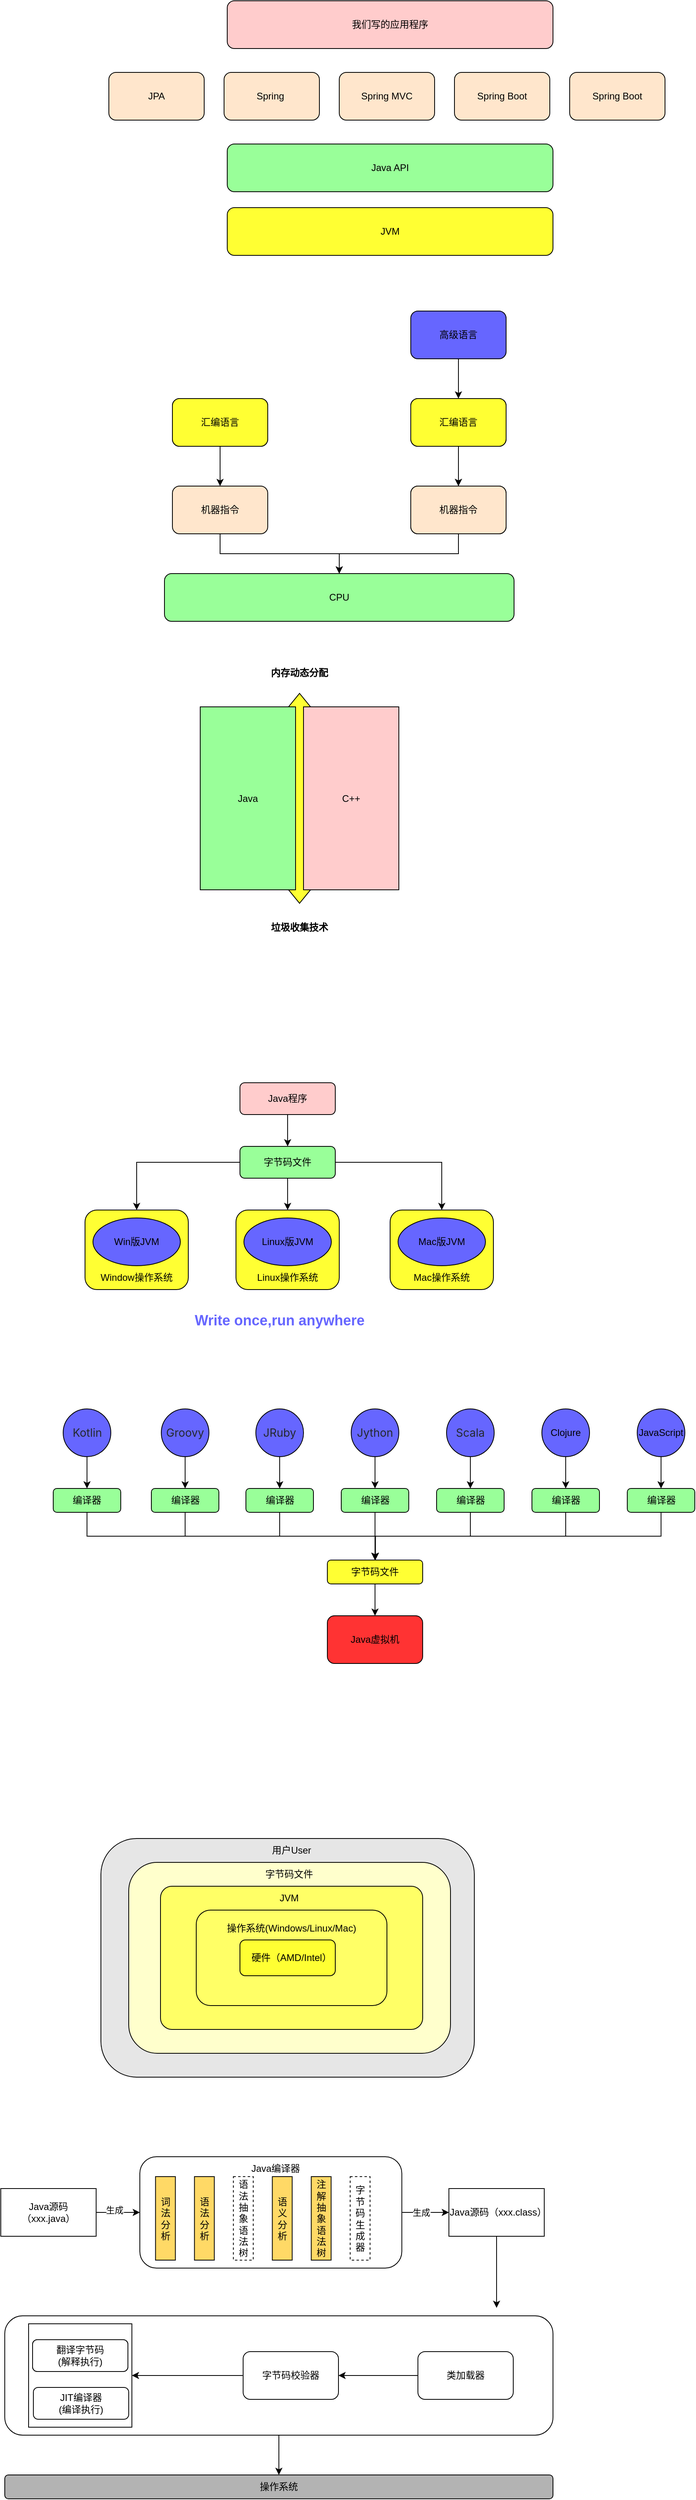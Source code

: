 <mxfile version="24.2.2" type="github">
  <diagram name="第 1 页" id="8We6739aZ9jbnipU2DYZ">
    <mxGraphModel dx="1277" dy="603" grid="1" gridSize="10" guides="1" tooltips="1" connect="1" arrows="1" fold="1" page="0" pageScale="1" pageWidth="827" pageHeight="1169" math="0" shadow="0">
      <root>
        <mxCell id="0" />
        <mxCell id="1" parent="0" />
        <mxCell id="rmrWq9PWjmespnfvRlGW-1" value="我们写的应用程序" style="rounded=1;whiteSpace=wrap;html=1;fillColor=#FFCCCC;" parent="1" vertex="1">
          <mxGeometry x="209" y="110" width="410" height="60" as="geometry" />
        </mxCell>
        <mxCell id="rmrWq9PWjmespnfvRlGW-3" value="Java API" style="rounded=1;whiteSpace=wrap;html=1;fillColor=#99FF99;" parent="1" vertex="1">
          <mxGeometry x="209" y="290" width="410" height="60" as="geometry" />
        </mxCell>
        <mxCell id="rmrWq9PWjmespnfvRlGW-4" value="JVM" style="rounded=1;whiteSpace=wrap;html=1;fillColor=#FFFF33;" parent="1" vertex="1">
          <mxGeometry x="209" y="370" width="410" height="60" as="geometry" />
        </mxCell>
        <mxCell id="rmrWq9PWjmespnfvRlGW-5" value="JPA" style="rounded=1;whiteSpace=wrap;html=1;fillColor=#FFE6CC;" parent="1" vertex="1">
          <mxGeometry x="60" y="200" width="120" height="60" as="geometry" />
        </mxCell>
        <mxCell id="rmrWq9PWjmespnfvRlGW-6" value="Spring&amp;nbsp;" style="rounded=1;whiteSpace=wrap;html=1;fillColor=#FFE6CC;" parent="1" vertex="1">
          <mxGeometry x="205" y="200" width="120" height="60" as="geometry" />
        </mxCell>
        <mxCell id="rmrWq9PWjmespnfvRlGW-7" value="Spring MVC" style="rounded=1;whiteSpace=wrap;html=1;fillColor=#FFE6CC;" parent="1" vertex="1">
          <mxGeometry x="350" y="200" width="120" height="60" as="geometry" />
        </mxCell>
        <mxCell id="rmrWq9PWjmespnfvRlGW-9" value="Spring B&lt;span style=&quot;background-color: initial;&quot;&gt;oot&lt;/span&gt;" style="rounded=1;whiteSpace=wrap;html=1;fillColor=#FFE6CC;" parent="1" vertex="1">
          <mxGeometry x="495" y="200" width="120" height="60" as="geometry" />
        </mxCell>
        <mxCell id="rmrWq9PWjmespnfvRlGW-10" value="Spring B&lt;span style=&quot;background-color: initial;&quot;&gt;oot&lt;/span&gt;" style="rounded=1;whiteSpace=wrap;html=1;fillColor=#FFE6CC;" parent="1" vertex="1">
          <mxGeometry x="640" y="200" width="120" height="60" as="geometry" />
        </mxCell>
        <mxCell id="rmrWq9PWjmespnfvRlGW-13" value="" style="edgeStyle=orthogonalEdgeStyle;rounded=0;orthogonalLoop=1;jettySize=auto;html=1;" parent="1" source="rmrWq9PWjmespnfvRlGW-11" target="rmrWq9PWjmespnfvRlGW-12" edge="1">
          <mxGeometry relative="1" as="geometry" />
        </mxCell>
        <mxCell id="rmrWq9PWjmespnfvRlGW-11" value="汇编语言" style="rounded=1;whiteSpace=wrap;html=1;fillColor=#FFFF33;" parent="1" vertex="1">
          <mxGeometry x="140" y="610" width="120" height="60" as="geometry" />
        </mxCell>
        <mxCell id="rmrWq9PWjmespnfvRlGW-38" style="edgeStyle=orthogonalEdgeStyle;rounded=0;orthogonalLoop=1;jettySize=auto;html=1;entryX=0.5;entryY=0;entryDx=0;entryDy=0;" parent="1" source="rmrWq9PWjmespnfvRlGW-12" target="rmrWq9PWjmespnfvRlGW-23" edge="1">
          <mxGeometry relative="1" as="geometry" />
        </mxCell>
        <mxCell id="rmrWq9PWjmespnfvRlGW-12" value="机器指令" style="rounded=1;whiteSpace=wrap;html=1;fillColor=#FFE6CC;" parent="1" vertex="1">
          <mxGeometry x="140" y="720" width="120" height="60" as="geometry" />
        </mxCell>
        <mxCell id="rmrWq9PWjmespnfvRlGW-23" value="CPU" style="rounded=1;whiteSpace=wrap;html=1;fillColor=#99FF99;" parent="1" vertex="1">
          <mxGeometry x="130" y="830" width="440" height="60" as="geometry" />
        </mxCell>
        <mxCell id="rmrWq9PWjmespnfvRlGW-25" value="汇编语言" style="rounded=1;whiteSpace=wrap;html=1;fillColor=#FFFF33;" parent="1" vertex="1">
          <mxGeometry x="140" y="610" width="120" height="60" as="geometry" />
        </mxCell>
        <mxCell id="rmrWq9PWjmespnfvRlGW-27" value="" style="edgeStyle=orthogonalEdgeStyle;rounded=0;orthogonalLoop=1;jettySize=auto;html=1;" parent="1" source="rmrWq9PWjmespnfvRlGW-28" target="rmrWq9PWjmespnfvRlGW-29" edge="1">
          <mxGeometry relative="1" as="geometry" />
        </mxCell>
        <mxCell id="rmrWq9PWjmespnfvRlGW-28" value="汇编语言" style="rounded=1;whiteSpace=wrap;html=1;fillColor=#FFFF33;" parent="1" vertex="1">
          <mxGeometry x="440" y="610" width="120" height="60" as="geometry" />
        </mxCell>
        <mxCell id="rmrWq9PWjmespnfvRlGW-29" value="机器指令" style="rounded=1;whiteSpace=wrap;html=1;fillColor=#FFE6CC;" parent="1" vertex="1">
          <mxGeometry x="440" y="720" width="120" height="60" as="geometry" />
        </mxCell>
        <mxCell id="rmrWq9PWjmespnfvRlGW-30" value="" style="edgeStyle=orthogonalEdgeStyle;rounded=0;orthogonalLoop=1;jettySize=auto;html=1;" parent="1" source="rmrWq9PWjmespnfvRlGW-31" target="rmrWq9PWjmespnfvRlGW-32" edge="1">
          <mxGeometry relative="1" as="geometry" />
        </mxCell>
        <mxCell id="rmrWq9PWjmespnfvRlGW-31" value="汇编语言" style="rounded=1;whiteSpace=wrap;html=1;fillColor=#FFFF33;" parent="1" vertex="1">
          <mxGeometry x="440" y="610" width="120" height="60" as="geometry" />
        </mxCell>
        <mxCell id="rmrWq9PWjmespnfvRlGW-35" style="edgeStyle=orthogonalEdgeStyle;rounded=0;orthogonalLoop=1;jettySize=auto;html=1;" parent="1" source="rmrWq9PWjmespnfvRlGW-32" target="rmrWq9PWjmespnfvRlGW-23" edge="1">
          <mxGeometry relative="1" as="geometry" />
        </mxCell>
        <mxCell id="rmrWq9PWjmespnfvRlGW-32" value="机器指令" style="rounded=1;whiteSpace=wrap;html=1;fillColor=#FFE6CC;" parent="1" vertex="1">
          <mxGeometry x="440" y="720" width="120" height="60" as="geometry" />
        </mxCell>
        <mxCell id="rmrWq9PWjmespnfvRlGW-34" value="" style="edgeStyle=orthogonalEdgeStyle;rounded=0;orthogonalLoop=1;jettySize=auto;html=1;" parent="1" source="rmrWq9PWjmespnfvRlGW-33" target="rmrWq9PWjmespnfvRlGW-31" edge="1">
          <mxGeometry relative="1" as="geometry" />
        </mxCell>
        <mxCell id="rmrWq9PWjmespnfvRlGW-33" value="高级语言" style="rounded=1;whiteSpace=wrap;html=1;fillColor=#6666FF;" parent="1" vertex="1">
          <mxGeometry x="440" y="500" width="120" height="60" as="geometry" />
        </mxCell>
        <mxCell id="rmrWq9PWjmespnfvRlGW-47" value="" style="shape=flexArrow;endArrow=classic;startArrow=classic;html=1;rounded=0;fillColor=#FFFF33;" parent="1" edge="1">
          <mxGeometry width="100" height="100" relative="1" as="geometry">
            <mxPoint x="300" y="980" as="sourcePoint" />
            <mxPoint x="300" y="1245" as="targetPoint" />
          </mxGeometry>
        </mxCell>
        <mxCell id="rmrWq9PWjmespnfvRlGW-48" value="Java" style="rounded=0;whiteSpace=wrap;html=1;fillColor=#99FF99;" parent="1" vertex="1">
          <mxGeometry x="175" y="997.5" width="120" height="230" as="geometry" />
        </mxCell>
        <mxCell id="rmrWq9PWjmespnfvRlGW-49" value="C++" style="rounded=0;whiteSpace=wrap;html=1;fillColor=#FFCCCC;" parent="1" vertex="1">
          <mxGeometry x="305" y="997.5" width="120" height="230" as="geometry" />
        </mxCell>
        <mxCell id="rmrWq9PWjmespnfvRlGW-51" value="&lt;b&gt;内存动态分配&lt;/b&gt;" style="text;strokeColor=none;align=center;fillColor=none;html=1;verticalAlign=middle;whiteSpace=wrap;rounded=0;" parent="1" vertex="1">
          <mxGeometry x="250" y="940" width="100" height="30" as="geometry" />
        </mxCell>
        <mxCell id="rmrWq9PWjmespnfvRlGW-52" value="&lt;b&gt;垃圾收集技术&lt;/b&gt;" style="text;strokeColor=none;align=center;fillColor=none;html=1;verticalAlign=middle;whiteSpace=wrap;rounded=0;" parent="1" vertex="1">
          <mxGeometry x="250" y="1260" width="100" height="30" as="geometry" />
        </mxCell>
        <mxCell id="pNQhTo0_I335vYCb9Bpn-15" value="" style="edgeStyle=orthogonalEdgeStyle;rounded=0;orthogonalLoop=1;jettySize=auto;html=1;" parent="1" source="pNQhTo0_I335vYCb9Bpn-2" target="pNQhTo0_I335vYCb9Bpn-3" edge="1">
          <mxGeometry relative="1" as="geometry" />
        </mxCell>
        <mxCell id="pNQhTo0_I335vYCb9Bpn-2" value="Java程序" style="rounded=1;whiteSpace=wrap;html=1;fillColor=#FFCCCC;" parent="1" vertex="1">
          <mxGeometry x="225" y="1470" width="120" height="40" as="geometry" />
        </mxCell>
        <mxCell id="pNQhTo0_I335vYCb9Bpn-18" style="edgeStyle=orthogonalEdgeStyle;rounded=0;orthogonalLoop=1;jettySize=auto;html=1;" parent="1" source="pNQhTo0_I335vYCb9Bpn-3" target="pNQhTo0_I335vYCb9Bpn-12" edge="1">
          <mxGeometry relative="1" as="geometry" />
        </mxCell>
        <mxCell id="pNQhTo0_I335vYCb9Bpn-19" style="edgeStyle=orthogonalEdgeStyle;rounded=0;orthogonalLoop=1;jettySize=auto;html=1;entryX=0.5;entryY=0;entryDx=0;entryDy=0;" parent="1" source="pNQhTo0_I335vYCb9Bpn-3" target="pNQhTo0_I335vYCb9Bpn-9" edge="1">
          <mxGeometry relative="1" as="geometry" />
        </mxCell>
        <mxCell id="pNQhTo0_I335vYCb9Bpn-20" style="edgeStyle=orthogonalEdgeStyle;rounded=0;orthogonalLoop=1;jettySize=auto;html=1;entryX=0.5;entryY=0;entryDx=0;entryDy=0;" parent="1" source="pNQhTo0_I335vYCb9Bpn-3" target="pNQhTo0_I335vYCb9Bpn-4" edge="1">
          <mxGeometry relative="1" as="geometry" />
        </mxCell>
        <mxCell id="pNQhTo0_I335vYCb9Bpn-3" value="字节码文件" style="rounded=1;whiteSpace=wrap;html=1;fillColor=#99FF99;" parent="1" vertex="1">
          <mxGeometry x="225" y="1550" width="120" height="40" as="geometry" />
        </mxCell>
        <mxCell id="pNQhTo0_I335vYCb9Bpn-4" value="" style="rounded=1;whiteSpace=wrap;html=1;fillColor=#FFFF33;" parent="1" vertex="1">
          <mxGeometry x="30" y="1630" width="130" height="100" as="geometry" />
        </mxCell>
        <mxCell id="pNQhTo0_I335vYCb9Bpn-7" value="Win版JVM" style="ellipse;whiteSpace=wrap;html=1;fillColor=#6666FF;" parent="1" vertex="1">
          <mxGeometry x="40" y="1640" width="110" height="60" as="geometry" />
        </mxCell>
        <mxCell id="pNQhTo0_I335vYCb9Bpn-8" value="Window操作系统" style="text;strokeColor=none;align=center;fillColor=none;html=1;verticalAlign=middle;whiteSpace=wrap;rounded=0;" parent="1" vertex="1">
          <mxGeometry x="45" y="1700" width="100" height="30" as="geometry" />
        </mxCell>
        <mxCell id="pNQhTo0_I335vYCb9Bpn-9" value="" style="rounded=1;whiteSpace=wrap;html=1;fillColor=#FFFF33;" parent="1" vertex="1">
          <mxGeometry x="220" y="1630" width="130" height="100" as="geometry" />
        </mxCell>
        <mxCell id="pNQhTo0_I335vYCb9Bpn-10" value="Linux版JVM" style="ellipse;whiteSpace=wrap;html=1;fillColor=#6666FF;" parent="1" vertex="1">
          <mxGeometry x="230" y="1640" width="110" height="60" as="geometry" />
        </mxCell>
        <mxCell id="pNQhTo0_I335vYCb9Bpn-11" value="Linux操作系统" style="text;strokeColor=none;align=center;fillColor=none;html=1;verticalAlign=middle;whiteSpace=wrap;rounded=0;" parent="1" vertex="1">
          <mxGeometry x="235" y="1700" width="100" height="30" as="geometry" />
        </mxCell>
        <mxCell id="pNQhTo0_I335vYCb9Bpn-12" value="" style="rounded=1;whiteSpace=wrap;html=1;fillColor=#FFFF33;" parent="1" vertex="1">
          <mxGeometry x="414" y="1630" width="130" height="100" as="geometry" />
        </mxCell>
        <mxCell id="pNQhTo0_I335vYCb9Bpn-13" value="Mac版JVM" style="ellipse;whiteSpace=wrap;html=1;fillColor=#6666FF;" parent="1" vertex="1">
          <mxGeometry x="424" y="1640" width="110" height="60" as="geometry" />
        </mxCell>
        <mxCell id="pNQhTo0_I335vYCb9Bpn-14" value="Mac操作系统" style="text;strokeColor=none;align=center;fillColor=none;html=1;verticalAlign=middle;whiteSpace=wrap;rounded=0;" parent="1" vertex="1">
          <mxGeometry x="429" y="1700" width="100" height="30" as="geometry" />
        </mxCell>
        <mxCell id="pNQhTo0_I335vYCb9Bpn-21" value="&lt;font color=&quot;#6666ff&quot; style=&quot;font-size: 18px;&quot;&gt;&lt;b&gt;Write once,run anywhere&lt;/b&gt;&lt;/font&gt;" style="text;strokeColor=none;align=center;fillColor=none;html=1;verticalAlign=middle;whiteSpace=wrap;rounded=0;" parent="1" vertex="1">
          <mxGeometry x="90" y="1754" width="370" height="30" as="geometry" />
        </mxCell>
        <mxCell id="pNQhTo0_I335vYCb9Bpn-155" style="edgeStyle=orthogonalEdgeStyle;rounded=0;orthogonalLoop=1;jettySize=auto;html=1;exitX=0.5;exitY=1;exitDx=0;exitDy=0;entryX=0.5;entryY=0;entryDx=0;entryDy=0;" parent="1" source="pNQhTo0_I335vYCb9Bpn-135" target="pNQhTo0_I335vYCb9Bpn-136" edge="1">
          <mxGeometry relative="1" as="geometry" />
        </mxCell>
        <mxCell id="pNQhTo0_I335vYCb9Bpn-135" value="字节码文件" style="rounded=1;whiteSpace=wrap;html=1;fillColor=#FFFF33;" parent="1" vertex="1">
          <mxGeometry x="335" y="2070" width="120" height="30" as="geometry" />
        </mxCell>
        <mxCell id="pNQhTo0_I335vYCb9Bpn-136" value="Java虚拟机" style="rounded=1;whiteSpace=wrap;html=1;fillColor=#FF3333;" parent="1" vertex="1">
          <mxGeometry x="335" y="2140" width="120" height="60" as="geometry" />
        </mxCell>
        <mxCell id="pNQhTo0_I335vYCb9Bpn-145" value="K" style="group" parent="1" vertex="1" connectable="0">
          <mxGeometry x="-10" y="1880" width="807.5" height="130" as="geometry" />
        </mxCell>
        <mxCell id="pNQhTo0_I335vYCb9Bpn-49" value="" style="group;verticalAlign=middle;flipH=1;flipV=0;" parent="pNQhTo0_I335vYCb9Bpn-145" vertex="1" connectable="0">
          <mxGeometry width="85" height="130" as="geometry" />
        </mxCell>
        <mxCell id="pNQhTo0_I335vYCb9Bpn-27" style="edgeStyle=orthogonalEdgeStyle;rounded=0;orthogonalLoop=1;jettySize=auto;html=1;entryX=0.5;entryY=0;entryDx=0;entryDy=0;verticalAlign=middle;" parent="pNQhTo0_I335vYCb9Bpn-49" source="pNQhTo0_I335vYCb9Bpn-22" target="pNQhTo0_I335vYCb9Bpn-26" edge="1">
          <mxGeometry relative="1" as="geometry" />
        </mxCell>
        <mxCell id="pNQhTo0_I335vYCb9Bpn-22" value="&lt;span style=&quot;color: rgb(36, 41, 46); font-family: -apple-system, BlinkMacSystemFont, &amp;quot;Segoe UI&amp;quot;, Helvetica, Arial, sans-serif, &amp;quot;Apple Color Emoji&amp;quot;, &amp;quot;Segoe UI Emoji&amp;quot;, &amp;quot;Segoe UI Symbol&amp;quot;; font-size: 14px; text-align: left;&quot;&gt;Kotlin&lt;/span&gt;" style="ellipse;whiteSpace=wrap;html=1;aspect=fixed;fillColor=#6666FF;verticalAlign=middle;" parent="pNQhTo0_I335vYCb9Bpn-49" vertex="1">
          <mxGeometry x="12.5" width="60" height="60" as="geometry" />
        </mxCell>
        <mxCell id="pNQhTo0_I335vYCb9Bpn-26" value="编译器" style="rounded=1;whiteSpace=wrap;html=1;fillColor=#99FF99;verticalAlign=middle;" parent="pNQhTo0_I335vYCb9Bpn-49" vertex="1">
          <mxGeometry y="100" width="85" height="30" as="geometry" />
        </mxCell>
        <mxCell id="pNQhTo0_I335vYCb9Bpn-110" value="" style="group;verticalAlign=middle;flipH=1;flipV=0;" parent="pNQhTo0_I335vYCb9Bpn-145" vertex="1" connectable="0">
          <mxGeometry x="123.5" width="85" height="130" as="geometry" />
        </mxCell>
        <mxCell id="pNQhTo0_I335vYCb9Bpn-111" style="edgeStyle=orthogonalEdgeStyle;rounded=0;orthogonalLoop=1;jettySize=auto;html=1;entryX=0.5;entryY=0;entryDx=0;entryDy=0;verticalAlign=middle;" parent="pNQhTo0_I335vYCb9Bpn-110" source="pNQhTo0_I335vYCb9Bpn-112" target="pNQhTo0_I335vYCb9Bpn-113" edge="1">
          <mxGeometry relative="1" as="geometry" />
        </mxCell>
        <mxCell id="pNQhTo0_I335vYCb9Bpn-112" value="&lt;span style=&quot;color: rgb(36, 41, 46); font-family: -apple-system, BlinkMacSystemFont, &amp;quot;Segoe UI&amp;quot;, Helvetica, Arial, sans-serif, &amp;quot;Apple Color Emoji&amp;quot;, &amp;quot;Segoe UI Emoji&amp;quot;, &amp;quot;Segoe UI Symbol&amp;quot;; font-size: 14px; text-align: left;&quot;&gt;Groovy&lt;/span&gt;" style="ellipse;whiteSpace=wrap;html=1;aspect=fixed;fillColor=#6666FF;verticalAlign=middle;" parent="pNQhTo0_I335vYCb9Bpn-110" vertex="1">
          <mxGeometry x="12.5" width="60" height="60" as="geometry" />
        </mxCell>
        <mxCell id="pNQhTo0_I335vYCb9Bpn-113" value="编译器" style="rounded=1;whiteSpace=wrap;html=1;fillColor=#99FF99;verticalAlign=middle;" parent="pNQhTo0_I335vYCb9Bpn-110" vertex="1">
          <mxGeometry y="100" width="85" height="30" as="geometry" />
        </mxCell>
        <mxCell id="pNQhTo0_I335vYCb9Bpn-114" value="" style="group;verticalAlign=middle;flipH=1;flipV=0;" parent="pNQhTo0_I335vYCb9Bpn-145" vertex="1" connectable="0">
          <mxGeometry x="242.5" width="85" height="130" as="geometry" />
        </mxCell>
        <mxCell id="pNQhTo0_I335vYCb9Bpn-115" style="edgeStyle=orthogonalEdgeStyle;rounded=0;orthogonalLoop=1;jettySize=auto;html=1;entryX=0.5;entryY=0;entryDx=0;entryDy=0;verticalAlign=middle;" parent="pNQhTo0_I335vYCb9Bpn-114" source="pNQhTo0_I335vYCb9Bpn-116" target="pNQhTo0_I335vYCb9Bpn-117" edge="1">
          <mxGeometry relative="1" as="geometry" />
        </mxCell>
        <mxCell id="pNQhTo0_I335vYCb9Bpn-116" value="&lt;span style=&quot;color: rgb(36, 41, 46); font-family: -apple-system, BlinkMacSystemFont, &amp;quot;Segoe UI&amp;quot;, Helvetica, Arial, sans-serif, &amp;quot;Apple Color Emoji&amp;quot;, &amp;quot;Segoe UI Emoji&amp;quot;, &amp;quot;Segoe UI Symbol&amp;quot;; font-size: 14px; text-align: left;&quot;&gt;JRuby&lt;/span&gt;" style="ellipse;whiteSpace=wrap;html=1;aspect=fixed;fillColor=#6666FF;verticalAlign=middle;" parent="pNQhTo0_I335vYCb9Bpn-114" vertex="1">
          <mxGeometry x="12.5" width="60" height="60" as="geometry" />
        </mxCell>
        <mxCell id="pNQhTo0_I335vYCb9Bpn-117" value="编译器" style="rounded=1;whiteSpace=wrap;html=1;fillColor=#99FF99;verticalAlign=middle;" parent="pNQhTo0_I335vYCb9Bpn-114" vertex="1">
          <mxGeometry y="100" width="85" height="30" as="geometry" />
        </mxCell>
        <mxCell id="pNQhTo0_I335vYCb9Bpn-118" value="" style="group;verticalAlign=middle;flipH=1;flipV=0;" parent="pNQhTo0_I335vYCb9Bpn-145" vertex="1" connectable="0">
          <mxGeometry x="602.5" width="85" height="130" as="geometry" />
        </mxCell>
        <mxCell id="pNQhTo0_I335vYCb9Bpn-119" style="edgeStyle=orthogonalEdgeStyle;rounded=0;orthogonalLoop=1;jettySize=auto;html=1;entryX=0.5;entryY=0;entryDx=0;entryDy=0;verticalAlign=middle;" parent="pNQhTo0_I335vYCb9Bpn-118" source="pNQhTo0_I335vYCb9Bpn-120" target="pNQhTo0_I335vYCb9Bpn-121" edge="1">
          <mxGeometry relative="1" as="geometry" />
        </mxCell>
        <mxCell id="pNQhTo0_I335vYCb9Bpn-120" value="Clojure" style="ellipse;whiteSpace=wrap;html=1;aspect=fixed;fillColor=#6666FF;verticalAlign=middle;" parent="pNQhTo0_I335vYCb9Bpn-118" vertex="1">
          <mxGeometry x="12.5" width="60" height="60" as="geometry" />
        </mxCell>
        <mxCell id="pNQhTo0_I335vYCb9Bpn-121" value="编译器" style="rounded=1;whiteSpace=wrap;html=1;fillColor=#99FF99;verticalAlign=middle;" parent="pNQhTo0_I335vYCb9Bpn-118" vertex="1">
          <mxGeometry y="100" width="85" height="30" as="geometry" />
        </mxCell>
        <mxCell id="pNQhTo0_I335vYCb9Bpn-122" value="" style="group;verticalAlign=middle;flipH=1;flipV=0;" parent="pNQhTo0_I335vYCb9Bpn-145" vertex="1" connectable="0">
          <mxGeometry x="362.5" width="85" height="130" as="geometry" />
        </mxCell>
        <mxCell id="pNQhTo0_I335vYCb9Bpn-123" style="edgeStyle=orthogonalEdgeStyle;rounded=0;orthogonalLoop=1;jettySize=auto;html=1;entryX=0.5;entryY=0;entryDx=0;entryDy=0;verticalAlign=middle;" parent="pNQhTo0_I335vYCb9Bpn-122" source="pNQhTo0_I335vYCb9Bpn-124" target="pNQhTo0_I335vYCb9Bpn-125" edge="1">
          <mxGeometry relative="1" as="geometry" />
        </mxCell>
        <mxCell id="pNQhTo0_I335vYCb9Bpn-124" value="&lt;span style=&quot;color: rgb(36, 41, 46); font-family: -apple-system, BlinkMacSystemFont, &amp;quot;Segoe UI&amp;quot;, Helvetica, Arial, sans-serif, &amp;quot;Apple Color Emoji&amp;quot;, &amp;quot;Segoe UI Emoji&amp;quot;, &amp;quot;Segoe UI Symbol&amp;quot;; font-size: 14px; text-align: left;&quot;&gt;Jython&lt;/span&gt;" style="ellipse;whiteSpace=wrap;html=1;aspect=fixed;fillColor=#6666FF;verticalAlign=middle;" parent="pNQhTo0_I335vYCb9Bpn-122" vertex="1">
          <mxGeometry x="12.5" width="60" height="60" as="geometry" />
        </mxCell>
        <mxCell id="pNQhTo0_I335vYCb9Bpn-125" value="编译器" style="rounded=1;whiteSpace=wrap;html=1;fillColor=#99FF99;verticalAlign=middle;" parent="pNQhTo0_I335vYCb9Bpn-122" vertex="1">
          <mxGeometry y="100" width="85" height="30" as="geometry" />
        </mxCell>
        <mxCell id="pNQhTo0_I335vYCb9Bpn-126" value="" style="group;verticalAlign=middle;flipH=1;flipV=0;" parent="pNQhTo0_I335vYCb9Bpn-145" vertex="1" connectable="0">
          <mxGeometry x="482.5" width="85" height="130" as="geometry" />
        </mxCell>
        <mxCell id="pNQhTo0_I335vYCb9Bpn-127" style="edgeStyle=orthogonalEdgeStyle;rounded=0;orthogonalLoop=1;jettySize=auto;html=1;entryX=0.5;entryY=0;entryDx=0;entryDy=0;verticalAlign=middle;" parent="pNQhTo0_I335vYCb9Bpn-126" source="pNQhTo0_I335vYCb9Bpn-128" target="pNQhTo0_I335vYCb9Bpn-129" edge="1">
          <mxGeometry relative="1" as="geometry" />
        </mxCell>
        <mxCell id="pNQhTo0_I335vYCb9Bpn-128" value="&lt;span style=&quot;color: rgb(36, 41, 46); font-family: -apple-system, BlinkMacSystemFont, &amp;quot;Segoe UI&amp;quot;, Helvetica, Arial, sans-serif, &amp;quot;Apple Color Emoji&amp;quot;, &amp;quot;Segoe UI Emoji&amp;quot;, &amp;quot;Segoe UI Symbol&amp;quot;; font-size: 14px; text-align: left;&quot;&gt;Scala&lt;/span&gt;" style="ellipse;whiteSpace=wrap;html=1;aspect=fixed;fillColor=#6666FF;verticalAlign=middle;" parent="pNQhTo0_I335vYCb9Bpn-126" vertex="1">
          <mxGeometry x="12.5" width="60" height="60" as="geometry" />
        </mxCell>
        <mxCell id="pNQhTo0_I335vYCb9Bpn-129" value="编译器" style="rounded=1;whiteSpace=wrap;html=1;fillColor=#99FF99;verticalAlign=middle;" parent="pNQhTo0_I335vYCb9Bpn-126" vertex="1">
          <mxGeometry y="100" width="85" height="30" as="geometry" />
        </mxCell>
        <mxCell id="pNQhTo0_I335vYCb9Bpn-130" value="" style="group;verticalAlign=middle;flipH=1;flipV=0;" parent="pNQhTo0_I335vYCb9Bpn-145" vertex="1" connectable="0">
          <mxGeometry x="722.5" width="85" height="130" as="geometry" />
        </mxCell>
        <mxCell id="pNQhTo0_I335vYCb9Bpn-131" style="edgeStyle=orthogonalEdgeStyle;rounded=0;orthogonalLoop=1;jettySize=auto;html=1;entryX=0.5;entryY=0;entryDx=0;entryDy=0;verticalAlign=middle;" parent="pNQhTo0_I335vYCb9Bpn-130" source="pNQhTo0_I335vYCb9Bpn-132" target="pNQhTo0_I335vYCb9Bpn-133" edge="1">
          <mxGeometry relative="1" as="geometry" />
        </mxCell>
        <mxCell id="pNQhTo0_I335vYCb9Bpn-132" value="JavaScript" style="ellipse;whiteSpace=wrap;html=1;aspect=fixed;fillColor=#6666FF;verticalAlign=middle;" parent="pNQhTo0_I335vYCb9Bpn-130" vertex="1">
          <mxGeometry x="12.5" width="60" height="60" as="geometry" />
        </mxCell>
        <mxCell id="pNQhTo0_I335vYCb9Bpn-133" value="编译器" style="rounded=1;whiteSpace=wrap;html=1;fillColor=#99FF99;verticalAlign=middle;" parent="pNQhTo0_I335vYCb9Bpn-130" vertex="1">
          <mxGeometry y="100" width="85" height="30" as="geometry" />
        </mxCell>
        <mxCell id="pNQhTo0_I335vYCb9Bpn-146" style="edgeStyle=orthogonalEdgeStyle;rounded=0;orthogonalLoop=1;jettySize=auto;html=1;exitX=0.5;exitY=1;exitDx=0;exitDy=0;" parent="1" source="pNQhTo0_I335vYCb9Bpn-135" target="pNQhTo0_I335vYCb9Bpn-135" edge="1">
          <mxGeometry relative="1" as="geometry" />
        </mxCell>
        <mxCell id="pNQhTo0_I335vYCb9Bpn-147" style="edgeStyle=orthogonalEdgeStyle;rounded=0;orthogonalLoop=1;jettySize=auto;html=1;entryX=0.5;entryY=0;entryDx=0;entryDy=0;" parent="1" source="pNQhTo0_I335vYCb9Bpn-125" target="pNQhTo0_I335vYCb9Bpn-135" edge="1">
          <mxGeometry relative="1" as="geometry" />
        </mxCell>
        <mxCell id="pNQhTo0_I335vYCb9Bpn-148" style="edgeStyle=orthogonalEdgeStyle;rounded=0;orthogonalLoop=1;jettySize=auto;html=1;entryX=0.5;entryY=0;entryDx=0;entryDy=0;" parent="1" source="pNQhTo0_I335vYCb9Bpn-129" target="pNQhTo0_I335vYCb9Bpn-135" edge="1">
          <mxGeometry relative="1" as="geometry">
            <Array as="points">
              <mxPoint x="515.5" y="2040" />
              <mxPoint x="395.5" y="2040" />
            </Array>
          </mxGeometry>
        </mxCell>
        <mxCell id="pNQhTo0_I335vYCb9Bpn-149" style="edgeStyle=orthogonalEdgeStyle;rounded=0;orthogonalLoop=1;jettySize=auto;html=1;entryX=0.5;entryY=0;entryDx=0;entryDy=0;" parent="1" source="pNQhTo0_I335vYCb9Bpn-121" target="pNQhTo0_I335vYCb9Bpn-135" edge="1">
          <mxGeometry relative="1" as="geometry">
            <Array as="points">
              <mxPoint x="635.5" y="2040" />
              <mxPoint x="395.5" y="2040" />
            </Array>
          </mxGeometry>
        </mxCell>
        <mxCell id="pNQhTo0_I335vYCb9Bpn-150" style="edgeStyle=orthogonalEdgeStyle;rounded=0;orthogonalLoop=1;jettySize=auto;html=1;entryX=0.5;entryY=0;entryDx=0;entryDy=0;" parent="1" source="pNQhTo0_I335vYCb9Bpn-133" target="pNQhTo0_I335vYCb9Bpn-135" edge="1">
          <mxGeometry relative="1" as="geometry">
            <Array as="points">
              <mxPoint x="755.5" y="2040" />
              <mxPoint x="395.5" y="2040" />
            </Array>
          </mxGeometry>
        </mxCell>
        <mxCell id="pNQhTo0_I335vYCb9Bpn-151" style="edgeStyle=orthogonalEdgeStyle;rounded=0;orthogonalLoop=1;jettySize=auto;html=1;entryX=0.5;entryY=0;entryDx=0;entryDy=0;" parent="1" source="pNQhTo0_I335vYCb9Bpn-117" target="pNQhTo0_I335vYCb9Bpn-135" edge="1">
          <mxGeometry relative="1" as="geometry">
            <Array as="points">
              <mxPoint x="275.5" y="2040" />
              <mxPoint x="395.5" y="2040" />
            </Array>
          </mxGeometry>
        </mxCell>
        <mxCell id="pNQhTo0_I335vYCb9Bpn-152" style="edgeStyle=orthogonalEdgeStyle;rounded=0;orthogonalLoop=1;jettySize=auto;html=1;entryX=0.5;entryY=0;entryDx=0;entryDy=0;" parent="1" source="pNQhTo0_I335vYCb9Bpn-113" target="pNQhTo0_I335vYCb9Bpn-135" edge="1">
          <mxGeometry relative="1" as="geometry">
            <Array as="points">
              <mxPoint x="156.5" y="2040" />
              <mxPoint x="395.5" y="2040" />
            </Array>
          </mxGeometry>
        </mxCell>
        <mxCell id="pNQhTo0_I335vYCb9Bpn-153" style="edgeStyle=orthogonalEdgeStyle;rounded=0;orthogonalLoop=1;jettySize=auto;html=1;" parent="1" source="pNQhTo0_I335vYCb9Bpn-26" target="pNQhTo0_I335vYCb9Bpn-135" edge="1">
          <mxGeometry relative="1" as="geometry">
            <Array as="points">
              <mxPoint x="32.5" y="2040" />
              <mxPoint x="395.5" y="2040" />
            </Array>
          </mxGeometry>
        </mxCell>
        <mxCell id="pNQhTo0_I335vYCb9Bpn-156" value="" style="rounded=1;whiteSpace=wrap;html=1;fillColor=#E6E6E6;" parent="1" vertex="1">
          <mxGeometry x="50" y="2420" width="470" height="300" as="geometry" />
        </mxCell>
        <mxCell id="pNQhTo0_I335vYCb9Bpn-157" value="" style="rounded=1;whiteSpace=wrap;html=1;fillColor=#FFFFCC;" parent="1" vertex="1">
          <mxGeometry x="85" y="2450" width="405" height="240" as="geometry" />
        </mxCell>
        <mxCell id="pNQhTo0_I335vYCb9Bpn-158" value="" style="rounded=1;whiteSpace=wrap;html=1;arcSize=8;fillColor=#FFFF66;" parent="1" vertex="1">
          <mxGeometry x="125" y="2480" width="330" height="180" as="geometry" />
        </mxCell>
        <mxCell id="pNQhTo0_I335vYCb9Bpn-159" value="" style="rounded=1;whiteSpace=wrap;html=1;fillColor=#FFFF66;" parent="1" vertex="1">
          <mxGeometry x="170" y="2510" width="240" height="120" as="geometry" />
        </mxCell>
        <mxCell id="pNQhTo0_I335vYCb9Bpn-160" value="" style="rounded=1;whiteSpace=wrap;html=1;fillColor=#FFFF33;" parent="1" vertex="1">
          <mxGeometry x="225" y="2547.5" width="120" height="45" as="geometry" />
        </mxCell>
        <mxCell id="pNQhTo0_I335vYCb9Bpn-161" value="用户User" style="text;strokeColor=none;align=center;fillColor=none;html=1;verticalAlign=middle;whiteSpace=wrap;rounded=0;" parent="1" vertex="1">
          <mxGeometry x="260" y="2420" width="60" height="30" as="geometry" />
        </mxCell>
        <mxCell id="pNQhTo0_I335vYCb9Bpn-162" value="字节码文件" style="text;strokeColor=none;align=center;fillColor=none;html=1;verticalAlign=middle;whiteSpace=wrap;rounded=0;" parent="1" vertex="1">
          <mxGeometry x="248.75" y="2450" width="76.25" height="30" as="geometry" />
        </mxCell>
        <mxCell id="pNQhTo0_I335vYCb9Bpn-163" value="JVM" style="text;strokeColor=none;align=center;fillColor=none;html=1;verticalAlign=middle;whiteSpace=wrap;rounded=0;" parent="1" vertex="1">
          <mxGeometry x="256.88" y="2480" width="60" height="30" as="geometry" />
        </mxCell>
        <mxCell id="pNQhTo0_I335vYCb9Bpn-165" value="操作系统(Windows/Linux/Mac)" style="text;strokeColor=none;align=center;fillColor=none;html=1;verticalAlign=middle;whiteSpace=wrap;rounded=0;" parent="1" vertex="1">
          <mxGeometry x="205" y="2517.5" width="170" height="30" as="geometry" />
        </mxCell>
        <mxCell id="pNQhTo0_I335vYCb9Bpn-166" value="硬件（AMD/Intel）" style="text;strokeColor=none;align=center;fillColor=none;html=1;verticalAlign=middle;whiteSpace=wrap;rounded=0;" parent="1" vertex="1">
          <mxGeometry x="220" y="2555" width="140" height="30" as="geometry" />
        </mxCell>
        <mxCell id="vAEVp0QOv_r_S5FDhxBx-30" style="edgeStyle=orthogonalEdgeStyle;rounded=0;orthogonalLoop=1;jettySize=auto;html=1;entryX=0;entryY=0.5;entryDx=0;entryDy=0;" edge="1" parent="1" source="vAEVp0QOv_r_S5FDhxBx-1" target="vAEVp0QOv_r_S5FDhxBx-2">
          <mxGeometry relative="1" as="geometry" />
        </mxCell>
        <mxCell id="vAEVp0QOv_r_S5FDhxBx-31" value="生成" style="edgeLabel;html=1;align=center;verticalAlign=middle;resizable=0;points=[];" vertex="1" connectable="0" parent="vAEVp0QOv_r_S5FDhxBx-30">
          <mxGeometry x="-0.176" y="3" relative="1" as="geometry">
            <mxPoint as="offset" />
          </mxGeometry>
        </mxCell>
        <mxCell id="vAEVp0QOv_r_S5FDhxBx-1" value="Java源码&lt;br&gt;（xxx.java）" style="rounded=0;whiteSpace=wrap;html=1;" vertex="1" parent="1">
          <mxGeometry x="-76" y="2860" width="120" height="60" as="geometry" />
        </mxCell>
        <mxCell id="vAEVp0QOv_r_S5FDhxBx-29" style="edgeStyle=orthogonalEdgeStyle;rounded=0;orthogonalLoop=1;jettySize=auto;html=1;entryX=0;entryY=0.5;entryDx=0;entryDy=0;" edge="1" parent="1" source="vAEVp0QOv_r_S5FDhxBx-2" target="vAEVp0QOv_r_S5FDhxBx-11">
          <mxGeometry relative="1" as="geometry" />
        </mxCell>
        <mxCell id="vAEVp0QOv_r_S5FDhxBx-32" value="生成" style="edgeLabel;html=1;align=center;verticalAlign=middle;resizable=0;points=[];" vertex="1" connectable="0" parent="vAEVp0QOv_r_S5FDhxBx-29">
          <mxGeometry x="-0.193" relative="1" as="geometry">
            <mxPoint as="offset" />
          </mxGeometry>
        </mxCell>
        <mxCell id="vAEVp0QOv_r_S5FDhxBx-2" value="" style="rounded=1;whiteSpace=wrap;html=1;" vertex="1" parent="1">
          <mxGeometry x="99" y="2820" width="329.75" height="140" as="geometry" />
        </mxCell>
        <mxCell id="vAEVp0QOv_r_S5FDhxBx-3" value="&lt;div&gt;词法&lt;/div&gt;&lt;div&gt;分&lt;/div&gt;&lt;div&gt;析&lt;/div&gt;" style="rounded=0;whiteSpace=wrap;html=1;fillColor=#FFD966;" vertex="1" parent="1">
          <mxGeometry x="118.75" y="2845" width="25" height="105" as="geometry" />
        </mxCell>
        <mxCell id="vAEVp0QOv_r_S5FDhxBx-10" value="Java编译器" style="text;strokeColor=none;align=center;fillColor=none;html=1;verticalAlign=middle;whiteSpace=wrap;rounded=0;" vertex="1" parent="1">
          <mxGeometry x="229.75" y="2820" width="80" height="30" as="geometry" />
        </mxCell>
        <mxCell id="vAEVp0QOv_r_S5FDhxBx-33" style="edgeStyle=orthogonalEdgeStyle;rounded=0;orthogonalLoop=1;jettySize=auto;html=1;exitX=0.5;exitY=1;exitDx=0;exitDy=0;" edge="1" parent="1" source="vAEVp0QOv_r_S5FDhxBx-11">
          <mxGeometry relative="1" as="geometry">
            <mxPoint x="548" y="3010" as="targetPoint" />
          </mxGeometry>
        </mxCell>
        <mxCell id="vAEVp0QOv_r_S5FDhxBx-11" value="Java源码（xxx.class）" style="rounded=0;whiteSpace=wrap;html=1;" vertex="1" parent="1">
          <mxGeometry x="488" y="2860" width="120" height="60" as="geometry" />
        </mxCell>
        <mxCell id="vAEVp0QOv_r_S5FDhxBx-45" value="" style="edgeStyle=orthogonalEdgeStyle;rounded=0;orthogonalLoop=1;jettySize=auto;html=1;" edge="1" parent="1" source="vAEVp0QOv_r_S5FDhxBx-13" target="vAEVp0QOv_r_S5FDhxBx-44">
          <mxGeometry relative="1" as="geometry" />
        </mxCell>
        <mxCell id="vAEVp0QOv_r_S5FDhxBx-13" value="" style="rounded=1;whiteSpace=wrap;html=1;" vertex="1" parent="1">
          <mxGeometry x="-71" y="3020" width="690" height="150" as="geometry" />
        </mxCell>
        <mxCell id="vAEVp0QOv_r_S5FDhxBx-15" value="语&lt;div&gt;法&lt;/div&gt;&lt;div&gt;分&lt;/div&gt;&lt;div&gt;析&lt;/div&gt;" style="rounded=0;whiteSpace=wrap;html=1;fillColor=#FFD966;" vertex="1" parent="1">
          <mxGeometry x="167.75" y="2845" width="25" height="105" as="geometry" />
        </mxCell>
        <mxCell id="vAEVp0QOv_r_S5FDhxBx-16" value="语法&lt;span style=&quot;background-color: initial;&quot;&gt;抽象语法树&lt;/span&gt;" style="rounded=0;whiteSpace=wrap;html=1;fillColor=#FFFFFF;dashed=1;" vertex="1" parent="1">
          <mxGeometry x="216.75" y="2845" width="25" height="105" as="geometry" />
        </mxCell>
        <mxCell id="vAEVp0QOv_r_S5FDhxBx-23" value="语义分析" style="rounded=0;whiteSpace=wrap;html=1;fillColor=#FFD966;" vertex="1" parent="1">
          <mxGeometry x="265.75" y="2845" width="25" height="105" as="geometry" />
        </mxCell>
        <mxCell id="vAEVp0QOv_r_S5FDhxBx-24" value="&lt;span style=&quot;background-color: initial;&quot;&gt;注解抽象语法树&lt;/span&gt;" style="rounded=0;whiteSpace=wrap;html=1;fillColor=#FFD966;" vertex="1" parent="1">
          <mxGeometry x="314.75" y="2845" width="25" height="105" as="geometry" />
        </mxCell>
        <mxCell id="vAEVp0QOv_r_S5FDhxBx-26" value="字节码生成器" style="rounded=0;whiteSpace=wrap;html=1;fillColor=#FFFFFF;dashed=1;" vertex="1" parent="1">
          <mxGeometry x="363.75" y="2845" width="25" height="105" as="geometry" />
        </mxCell>
        <mxCell id="vAEVp0QOv_r_S5FDhxBx-39" style="edgeStyle=orthogonalEdgeStyle;rounded=0;orthogonalLoop=1;jettySize=auto;html=1;entryX=1;entryY=0.5;entryDx=0;entryDy=0;" edge="1" parent="1" source="vAEVp0QOv_r_S5FDhxBx-34" target="vAEVp0QOv_r_S5FDhxBx-35">
          <mxGeometry relative="1" as="geometry" />
        </mxCell>
        <mxCell id="vAEVp0QOv_r_S5FDhxBx-34" value="类加载器" style="rounded=1;whiteSpace=wrap;html=1;" vertex="1" parent="1">
          <mxGeometry x="449" y="3065" width="120" height="60" as="geometry" />
        </mxCell>
        <mxCell id="vAEVp0QOv_r_S5FDhxBx-43" style="edgeStyle=orthogonalEdgeStyle;rounded=0;orthogonalLoop=1;jettySize=auto;html=1;entryX=1;entryY=0.5;entryDx=0;entryDy=0;" edge="1" parent="1" source="vAEVp0QOv_r_S5FDhxBx-35" target="vAEVp0QOv_r_S5FDhxBx-36">
          <mxGeometry relative="1" as="geometry" />
        </mxCell>
        <mxCell id="vAEVp0QOv_r_S5FDhxBx-35" value="字节码校验器" style="rounded=1;whiteSpace=wrap;html=1;" vertex="1" parent="1">
          <mxGeometry x="229" y="3065" width="120" height="60" as="geometry" />
        </mxCell>
        <mxCell id="vAEVp0QOv_r_S5FDhxBx-36" value="" style="rounded=0;whiteSpace=wrap;html=1;" vertex="1" parent="1">
          <mxGeometry x="-41" y="3030" width="130" height="130" as="geometry" />
        </mxCell>
        <mxCell id="vAEVp0QOv_r_S5FDhxBx-40" value="" style="rounded=1;whiteSpace=wrap;html=1;" vertex="1" parent="1">
          <mxGeometry x="-36" y="3050" width="120" height="40" as="geometry" />
        </mxCell>
        <mxCell id="vAEVp0QOv_r_S5FDhxBx-41" value="翻译字节码&lt;div&gt;(解释执行)&lt;/div&gt;" style="rounded=1;whiteSpace=wrap;html=1;" vertex="1" parent="1">
          <mxGeometry x="-36" y="3050" width="120" height="40" as="geometry" />
        </mxCell>
        <mxCell id="vAEVp0QOv_r_S5FDhxBx-42" value="JIT编译器&lt;div&gt;(编译执行)&lt;/div&gt;" style="rounded=1;whiteSpace=wrap;html=1;" vertex="1" parent="1">
          <mxGeometry x="-35" y="3110" width="120" height="40" as="geometry" />
        </mxCell>
        <mxCell id="vAEVp0QOv_r_S5FDhxBx-44" value="操作系统" style="rounded=1;whiteSpace=wrap;html=1;fillColor=#B3B3B3;" vertex="1" parent="1">
          <mxGeometry x="-71" y="3220" width="690" height="30" as="geometry" />
        </mxCell>
      </root>
    </mxGraphModel>
  </diagram>
</mxfile>
